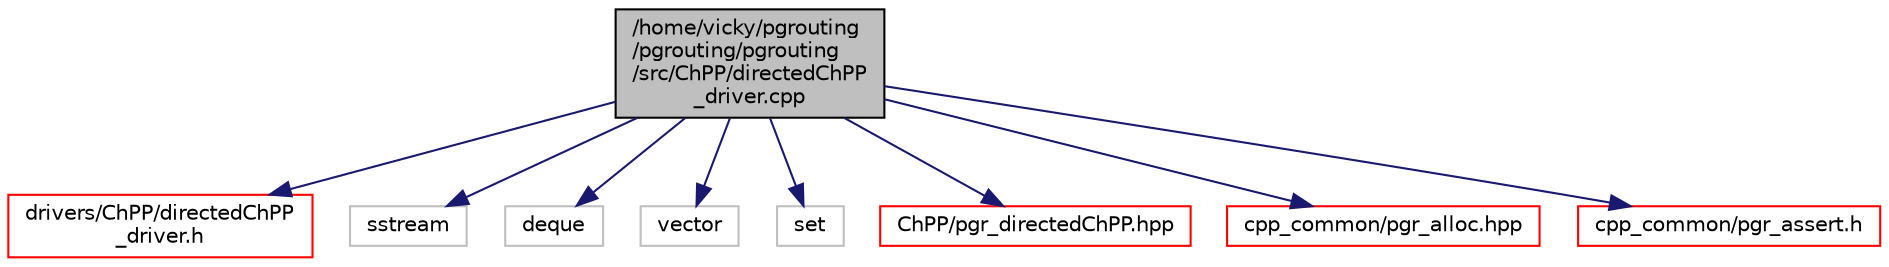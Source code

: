 digraph "/home/vicky/pgrouting/pgrouting/pgrouting/src/ChPP/directedChPP_driver.cpp"
{
  edge [fontname="Helvetica",fontsize="10",labelfontname="Helvetica",labelfontsize="10"];
  node [fontname="Helvetica",fontsize="10",shape=record];
  Node1 [label="/home/vicky/pgrouting\l/pgrouting/pgrouting\l/src/ChPP/directedChPP\l_driver.cpp",height=0.2,width=0.4,color="black", fillcolor="grey75", style="filled", fontcolor="black"];
  Node1 -> Node2 [color="midnightblue",fontsize="10",style="solid",fontname="Helvetica"];
  Node2 [label="drivers/ChPP/directedChPP\l_driver.h",height=0.2,width=0.4,color="red", fillcolor="white", style="filled",URL="$directedChPP__driver_8h.html"];
  Node1 -> Node3 [color="midnightblue",fontsize="10",style="solid",fontname="Helvetica"];
  Node3 [label="sstream",height=0.2,width=0.4,color="grey75", fillcolor="white", style="filled"];
  Node1 -> Node4 [color="midnightblue",fontsize="10",style="solid",fontname="Helvetica"];
  Node4 [label="deque",height=0.2,width=0.4,color="grey75", fillcolor="white", style="filled"];
  Node1 -> Node5 [color="midnightblue",fontsize="10",style="solid",fontname="Helvetica"];
  Node5 [label="vector",height=0.2,width=0.4,color="grey75", fillcolor="white", style="filled"];
  Node1 -> Node6 [color="midnightblue",fontsize="10",style="solid",fontname="Helvetica"];
  Node6 [label="set",height=0.2,width=0.4,color="grey75", fillcolor="white", style="filled"];
  Node1 -> Node7 [color="midnightblue",fontsize="10",style="solid",fontname="Helvetica"];
  Node7 [label="ChPP/pgr_directedChPP.hpp",height=0.2,width=0.4,color="red", fillcolor="white", style="filled",URL="$pgr__directedChPP_8hpp.html"];
  Node1 -> Node8 [color="midnightblue",fontsize="10",style="solid",fontname="Helvetica"];
  Node8 [label="cpp_common/pgr_alloc.hpp",height=0.2,width=0.4,color="red", fillcolor="white", style="filled",URL="$pgr__alloc_8hpp.html"];
  Node1 -> Node9 [color="midnightblue",fontsize="10",style="solid",fontname="Helvetica"];
  Node9 [label="cpp_common/pgr_assert.h",height=0.2,width=0.4,color="red", fillcolor="white", style="filled",URL="$pgr__assert_8h.html",tooltip="Assertions Handling. "];
}
